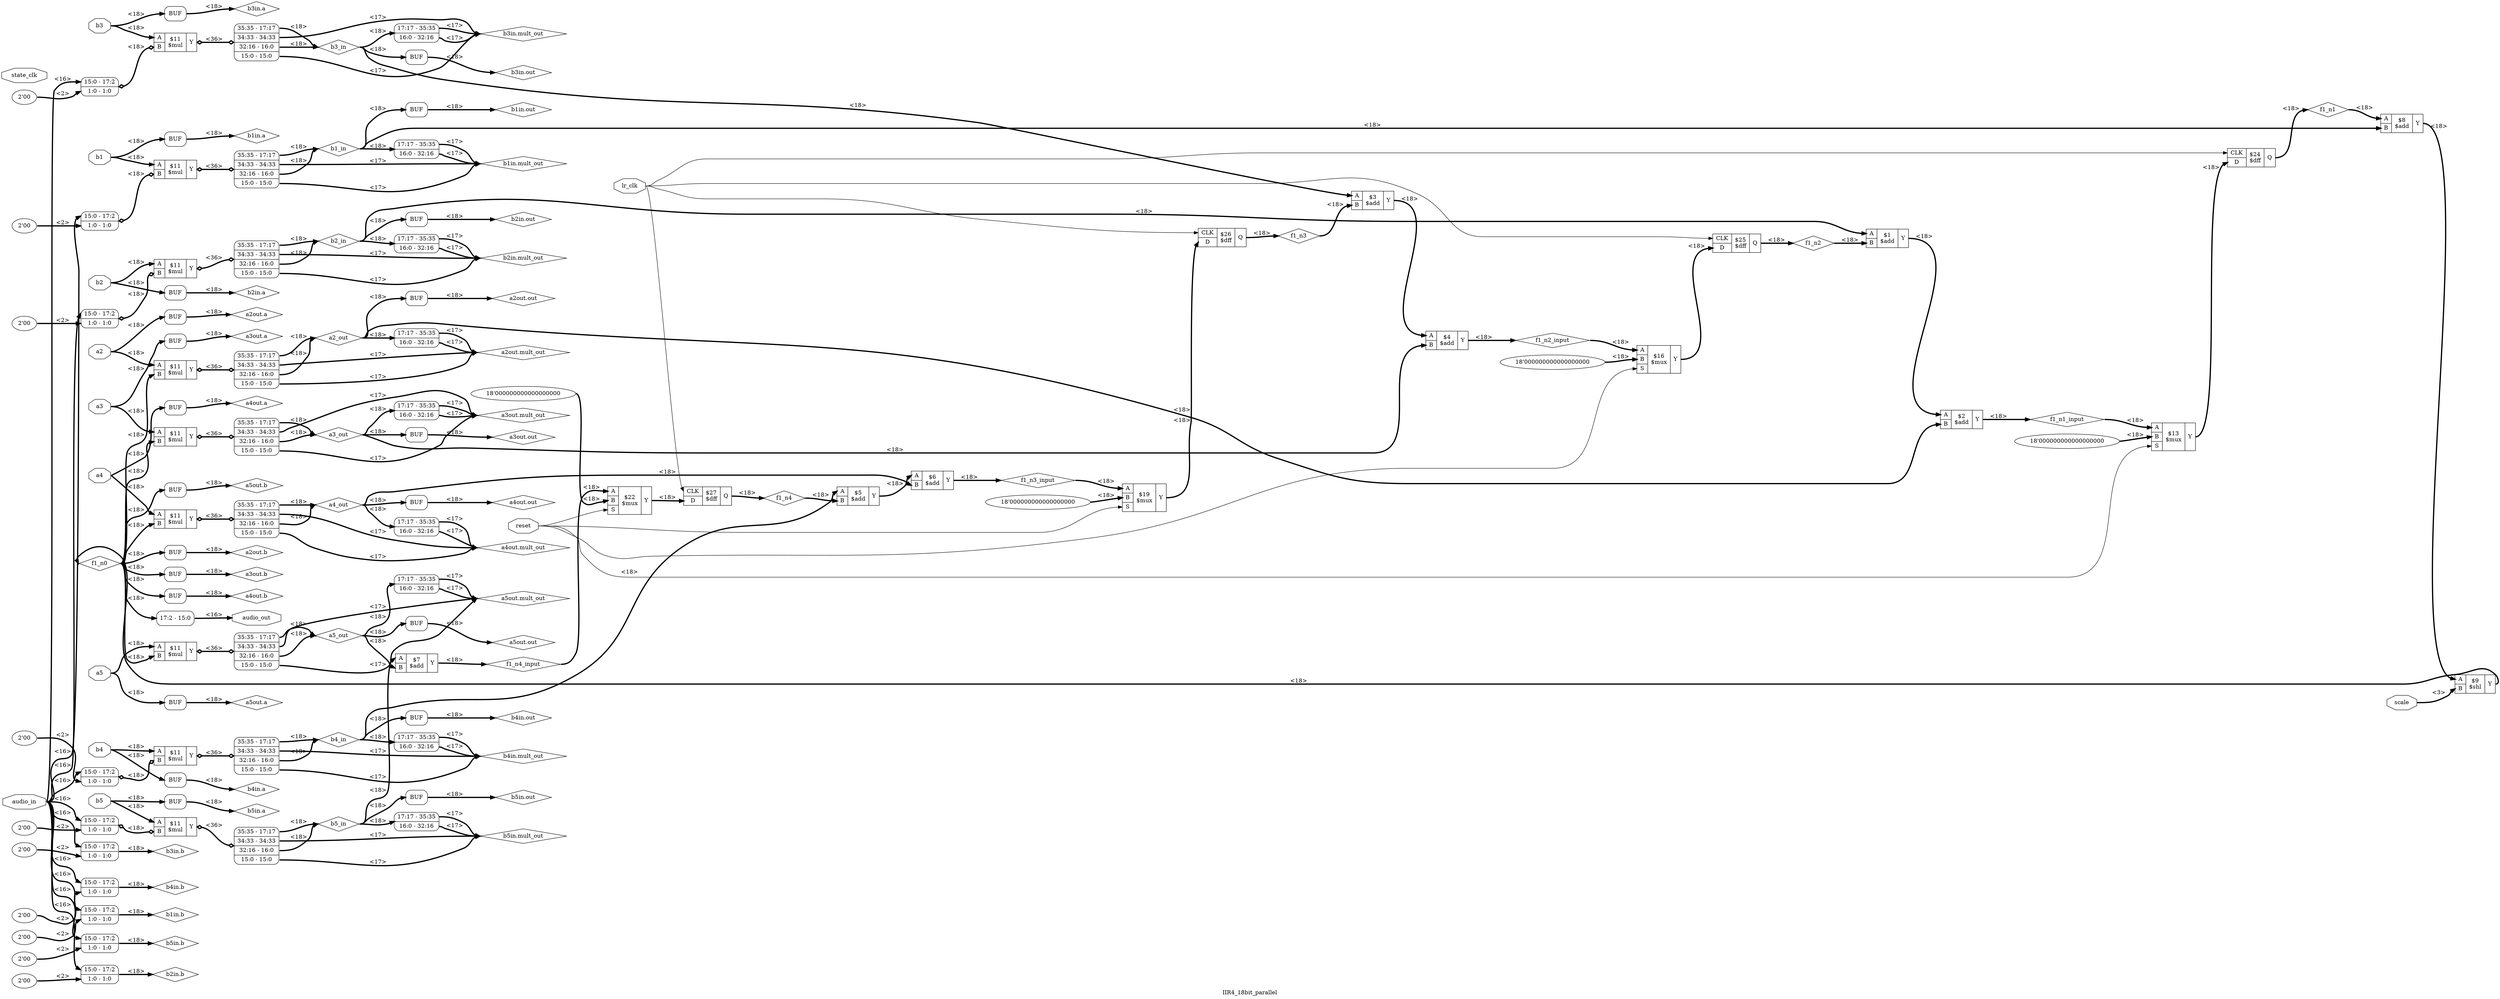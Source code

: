 digraph "IIR4_18bit_parallel" {
label="IIR4_18bit_parallel";
rankdir="LR";
remincross=true;
n2 [ shape=octagon, label="audio_out", color="black", fontcolor="black" ];
n3 [ shape=octagon, label="audio_in", color="black", fontcolor="black" ];
n4 [ shape=octagon, label="scale", color="black", fontcolor="black" ];
n5 [ shape=octagon, label="b1", color="black", fontcolor="black" ];
n6 [ shape=octagon, label="b2", color="black", fontcolor="black" ];
n7 [ shape=octagon, label="b3", color="black", fontcolor="black" ];
n8 [ shape=octagon, label="b4", color="black", fontcolor="black" ];
n9 [ shape=octagon, label="b5", color="black", fontcolor="black" ];
n10 [ shape=octagon, label="a2", color="black", fontcolor="black" ];
n11 [ shape=octagon, label="a3", color="black", fontcolor="black" ];
n12 [ shape=octagon, label="a4", color="black", fontcolor="black" ];
n13 [ shape=octagon, label="a5", color="black", fontcolor="black" ];
n14 [ shape=octagon, label="state_clk", color="black", fontcolor="black" ];
n15 [ shape=octagon, label="lr_clk", color="black", fontcolor="black" ];
n16 [ shape=octagon, label="reset", color="black", fontcolor="black" ];
n17 [ shape=diamond, label="b1_in", color="black", fontcolor="black" ];
n18 [ shape=diamond, label="b2_in", color="black", fontcolor="black" ];
n19 [ shape=diamond, label="b3_in", color="black", fontcolor="black" ];
n20 [ shape=diamond, label="b4_in", color="black", fontcolor="black" ];
n21 [ shape=diamond, label="b5_in", color="black", fontcolor="black" ];
n22 [ shape=diamond, label="a2_out", color="black", fontcolor="black" ];
n23 [ shape=diamond, label="a3_out", color="black", fontcolor="black" ];
n24 [ shape=diamond, label="a4_out", color="black", fontcolor="black" ];
n25 [ shape=diamond, label="a5_out", color="black", fontcolor="black" ];
n26 [ shape=diamond, label="f1_n1", color="black", fontcolor="black" ];
n27 [ shape=diamond, label="f1_n2", color="black", fontcolor="black" ];
n28 [ shape=diamond, label="f1_n3", color="black", fontcolor="black" ];
n29 [ shape=diamond, label="f1_n4", color="black", fontcolor="black" ];
n30 [ shape=diamond, label="f1_n1_input", color="black", fontcolor="black" ];
n31 [ shape=diamond, label="f1_n2_input", color="black", fontcolor="black" ];
n32 [ shape=diamond, label="f1_n3_input", color="black", fontcolor="black" ];
n33 [ shape=diamond, label="f1_n4_input", color="black", fontcolor="black" ];
n34 [ shape=diamond, label="f1_n0", color="black", fontcolor="black" ];
n43 [ shape=diamond, label="b1in.out", color="black", fontcolor="black" ];
n44 [ shape=diamond, label="b2in.out", color="black", fontcolor="black" ];
n45 [ shape=diamond, label="b1in.a", color="black", fontcolor="black" ];
n46 [ shape=diamond, label="b3in.out", color="black", fontcolor="black" ];
n47 [ shape=diamond, label="b1in.b", color="black", fontcolor="black" ];
n48 [ shape=diamond, label="b1in.mult_out", color="black", fontcolor="black" ];
n49 [ shape=diamond, label="b2in.a", color="black", fontcolor="black" ];
n50 [ shape=diamond, label="b4in.out", color="black", fontcolor="black" ];
n51 [ shape=diamond, label="b2in.b", color="black", fontcolor="black" ];
n52 [ shape=diamond, label="b2in.mult_out", color="black", fontcolor="black" ];
n53 [ shape=diamond, label="b3in.a", color="black", fontcolor="black" ];
n54 [ shape=diamond, label="b5in.out", color="black", fontcolor="black" ];
n55 [ shape=diamond, label="b3in.b", color="black", fontcolor="black" ];
n56 [ shape=diamond, label="b3in.mult_out", color="black", fontcolor="black" ];
n57 [ shape=diamond, label="b4in.a", color="black", fontcolor="black" ];
n58 [ shape=diamond, label="a2out.out", color="black", fontcolor="black" ];
n59 [ shape=diamond, label="b4in.b", color="black", fontcolor="black" ];
n60 [ shape=diamond, label="b4in.mult_out", color="black", fontcolor="black" ];
n61 [ shape=diamond, label="b5in.a", color="black", fontcolor="black" ];
n62 [ shape=diamond, label="a3out.out", color="black", fontcolor="black" ];
n63 [ shape=diamond, label="b5in.b", color="black", fontcolor="black" ];
n64 [ shape=diamond, label="b5in.mult_out", color="black", fontcolor="black" ];
n65 [ shape=diamond, label="a2out.a", color="black", fontcolor="black" ];
n66 [ shape=diamond, label="a4out.out", color="black", fontcolor="black" ];
n67 [ shape=diamond, label="a2out.b", color="black", fontcolor="black" ];
n68 [ shape=diamond, label="a2out.mult_out", color="black", fontcolor="black" ];
n69 [ shape=diamond, label="a3out.a", color="black", fontcolor="black" ];
n70 [ shape=diamond, label="a5out.out", color="black", fontcolor="black" ];
n71 [ shape=diamond, label="a3out.b", color="black", fontcolor="black" ];
n72 [ shape=diamond, label="a3out.mult_out", color="black", fontcolor="black" ];
n73 [ shape=diamond, label="a4out.a", color="black", fontcolor="black" ];
n74 [ shape=diamond, label="a4out.b", color="black", fontcolor="black" ];
n75 [ shape=diamond, label="a4out.mult_out", color="black", fontcolor="black" ];
n76 [ shape=diamond, label="a5out.a", color="black", fontcolor="black" ];
n77 [ shape=diamond, label="a5out.b", color="black", fontcolor="black" ];
n78 [ shape=diamond, label="a5out.mult_out", color="black", fontcolor="black" ];
c82 [ shape=record, label="{{<p79> A|<p80> B}|$1\n$add|{<p81> Y}}" ];
c83 [ shape=record, label="{{<p79> A|<p80> B}|$2\n$add|{<p81> Y}}" ];
c84 [ shape=record, label="{{<p79> A|<p80> B}|$3\n$add|{<p81> Y}}" ];
c85 [ shape=record, label="{{<p79> A|<p80> B}|$4\n$add|{<p81> Y}}" ];
c86 [ shape=record, label="{{<p79> A|<p80> B}|$5\n$add|{<p81> Y}}" ];
c87 [ shape=record, label="{{<p79> A|<p80> B}|$6\n$add|{<p81> Y}}" ];
c88 [ shape=record, label="{{<p79> A|<p80> B}|$7\n$add|{<p81> Y}}" ];
c89 [ shape=record, label="{{<p79> A|<p80> B}|$8\n$add|{<p81> Y}}" ];
c90 [ shape=record, label="{{<p79> A|<p80> B}|$9\n$shl|{<p81> Y}}" ];
v0 [ label="18'000000000000000000" ];
c92 [ shape=record, label="{{<p79> A|<p80> B|<p91> S}|$13\n$mux|{<p81> Y}}" ];
v1 [ label="18'000000000000000000" ];
c93 [ shape=record, label="{{<p79> A|<p80> B|<p91> S}|$16\n$mux|{<p81> Y}}" ];
v2 [ label="18'000000000000000000" ];
c94 [ shape=record, label="{{<p79> A|<p80> B|<p91> S}|$19\n$mux|{<p81> Y}}" ];
v3 [ label="18'000000000000000000" ];
c95 [ shape=record, label="{{<p79> A|<p80> B|<p91> S}|$22\n$mux|{<p81> Y}}" ];
c99 [ shape=record, label="{{<p96> CLK|<p97> D}|$24\n$dff|{<p98> Q}}" ];
c100 [ shape=record, label="{{<p96> CLK|<p97> D}|$25\n$dff|{<p98> Q}}" ];
c101 [ shape=record, label="{{<p96> CLK|<p97> D}|$26\n$dff|{<p98> Q}}" ];
c102 [ shape=record, label="{{<p96> CLK|<p97> D}|$27\n$dff|{<p98> Q}}" ];
v5 [ label="2'00" ];
c103 [ shape=record, label="{{<p79> A|<p80> B}|$11\n$mul|{<p81> Y}}" ];
x4 [ shape=record, style=rounded, label="<s1> 15:0 - 17:2 |<s0> 1:0 - 1:0 " ];
x4:e -> c103:p80:w [arrowhead=odiamond, arrowtail=odiamond, dir=both, color="black", style="setlinewidth(3)", label="<18>"];
x6 [ shape=record, style=rounded, label="<s3> 35:35 - 17:17 |<s2> 34:33 - 34:33 |<s1> 32:16 - 16:0 |<s0> 15:0 - 15:0 " ];
c103:p81:e -> x6:w [arrowhead=odiamond, arrowtail=odiamond, dir=both, color="black", style="setlinewidth(3)", label="<36>"];
v8 [ label="2'00" ];
c104 [ shape=record, label="{{<p79> A|<p80> B}|$11\n$mul|{<p81> Y}}" ];
x7 [ shape=record, style=rounded, label="<s1> 15:0 - 17:2 |<s0> 1:0 - 1:0 " ];
x7:e -> c104:p80:w [arrowhead=odiamond, arrowtail=odiamond, dir=both, color="black", style="setlinewidth(3)", label="<18>"];
x9 [ shape=record, style=rounded, label="<s3> 35:35 - 17:17 |<s2> 34:33 - 34:33 |<s1> 32:16 - 16:0 |<s0> 15:0 - 15:0 " ];
c104:p81:e -> x9:w [arrowhead=odiamond, arrowtail=odiamond, dir=both, color="black", style="setlinewidth(3)", label="<36>"];
v11 [ label="2'00" ];
c105 [ shape=record, label="{{<p79> A|<p80> B}|$11\n$mul|{<p81> Y}}" ];
x10 [ shape=record, style=rounded, label="<s1> 15:0 - 17:2 |<s0> 1:0 - 1:0 " ];
x10:e -> c105:p80:w [arrowhead=odiamond, arrowtail=odiamond, dir=both, color="black", style="setlinewidth(3)", label="<18>"];
x12 [ shape=record, style=rounded, label="<s3> 35:35 - 17:17 |<s2> 34:33 - 34:33 |<s1> 32:16 - 16:0 |<s0> 15:0 - 15:0 " ];
c105:p81:e -> x12:w [arrowhead=odiamond, arrowtail=odiamond, dir=both, color="black", style="setlinewidth(3)", label="<36>"];
v14 [ label="2'00" ];
c106 [ shape=record, label="{{<p79> A|<p80> B}|$11\n$mul|{<p81> Y}}" ];
x13 [ shape=record, style=rounded, label="<s1> 15:0 - 17:2 |<s0> 1:0 - 1:0 " ];
x13:e -> c106:p80:w [arrowhead=odiamond, arrowtail=odiamond, dir=both, color="black", style="setlinewidth(3)", label="<18>"];
x15 [ shape=record, style=rounded, label="<s3> 35:35 - 17:17 |<s2> 34:33 - 34:33 |<s1> 32:16 - 16:0 |<s0> 15:0 - 15:0 " ];
c106:p81:e -> x15:w [arrowhead=odiamond, arrowtail=odiamond, dir=both, color="black", style="setlinewidth(3)", label="<36>"];
v17 [ label="2'00" ];
c107 [ shape=record, label="{{<p79> A|<p80> B}|$11\n$mul|{<p81> Y}}" ];
x16 [ shape=record, style=rounded, label="<s1> 15:0 - 17:2 |<s0> 1:0 - 1:0 " ];
x16:e -> c107:p80:w [arrowhead=odiamond, arrowtail=odiamond, dir=both, color="black", style="setlinewidth(3)", label="<18>"];
x18 [ shape=record, style=rounded, label="<s3> 35:35 - 17:17 |<s2> 34:33 - 34:33 |<s1> 32:16 - 16:0 |<s0> 15:0 - 15:0 " ];
c107:p81:e -> x18:w [arrowhead=odiamond, arrowtail=odiamond, dir=both, color="black", style="setlinewidth(3)", label="<36>"];
c108 [ shape=record, label="{{<p79> A|<p80> B}|$11\n$mul|{<p81> Y}}" ];
x19 [ shape=record, style=rounded, label="<s3> 35:35 - 17:17 |<s2> 34:33 - 34:33 |<s1> 32:16 - 16:0 |<s0> 15:0 - 15:0 " ];
c108:p81:e -> x19:w [arrowhead=odiamond, arrowtail=odiamond, dir=both, color="black", style="setlinewidth(3)", label="<36>"];
c109 [ shape=record, label="{{<p79> A|<p80> B}|$11\n$mul|{<p81> Y}}" ];
x20 [ shape=record, style=rounded, label="<s3> 35:35 - 17:17 |<s2> 34:33 - 34:33 |<s1> 32:16 - 16:0 |<s0> 15:0 - 15:0 " ];
c109:p81:e -> x20:w [arrowhead=odiamond, arrowtail=odiamond, dir=both, color="black", style="setlinewidth(3)", label="<36>"];
c110 [ shape=record, label="{{<p79> A|<p80> B}|$11\n$mul|{<p81> Y}}" ];
x21 [ shape=record, style=rounded, label="<s3> 35:35 - 17:17 |<s2> 34:33 - 34:33 |<s1> 32:16 - 16:0 |<s0> 15:0 - 15:0 " ];
c110:p81:e -> x21:w [arrowhead=odiamond, arrowtail=odiamond, dir=both, color="black", style="setlinewidth(3)", label="<36>"];
c111 [ shape=record, label="{{<p79> A|<p80> B}|$11\n$mul|{<p81> Y}}" ];
x22 [ shape=record, style=rounded, label="<s3> 35:35 - 17:17 |<s2> 34:33 - 34:33 |<s1> 32:16 - 16:0 |<s0> 15:0 - 15:0 " ];
c111:p81:e -> x22:w [arrowhead=odiamond, arrowtail=odiamond, dir=both, color="black", style="setlinewidth(3)", label="<36>"];
x23 [ shape=record, style=rounded, label="<s0> 17:2 - 15:0 " ];
x24 [shape=box, style=rounded, label="BUF"];
x25 [shape=box, style=rounded, label="BUF"];
x26 [shape=box, style=rounded, label="BUF"];
x27 [shape=box, style=rounded, label="BUF"];
v29 [ label="2'00" ];
x28 [ shape=record, style=rounded, label="<s1> 15:0 - 17:2 |<s0> 1:0 - 1:0 " ];
x30 [ shape=record, style=rounded, label="<s1> 17:17 - 35:35 |<s0> 16:0 - 32:16 " ];
x31 [shape=box, style=rounded, label="BUF"];
x32 [shape=box, style=rounded, label="BUF"];
v34 [ label="2'00" ];
x33 [ shape=record, style=rounded, label="<s1> 15:0 - 17:2 |<s0> 1:0 - 1:0 " ];
x35 [ shape=record, style=rounded, label="<s1> 17:17 - 35:35 |<s0> 16:0 - 32:16 " ];
x36 [shape=box, style=rounded, label="BUF"];
x37 [shape=box, style=rounded, label="BUF"];
v39 [ label="2'00" ];
x38 [ shape=record, style=rounded, label="<s1> 15:0 - 17:2 |<s0> 1:0 - 1:0 " ];
x40 [ shape=record, style=rounded, label="<s1> 17:17 - 35:35 |<s0> 16:0 - 32:16 " ];
x41 [shape=box, style=rounded, label="BUF"];
x42 [shape=box, style=rounded, label="BUF"];
v44 [ label="2'00" ];
x43 [ shape=record, style=rounded, label="<s1> 15:0 - 17:2 |<s0> 1:0 - 1:0 " ];
x45 [ shape=record, style=rounded, label="<s1> 17:17 - 35:35 |<s0> 16:0 - 32:16 " ];
x46 [shape=box, style=rounded, label="BUF"];
x47 [shape=box, style=rounded, label="BUF"];
v49 [ label="2'00" ];
x48 [ shape=record, style=rounded, label="<s1> 15:0 - 17:2 |<s0> 1:0 - 1:0 " ];
x50 [ shape=record, style=rounded, label="<s1> 17:17 - 35:35 |<s0> 16:0 - 32:16 " ];
x51 [shape=box, style=rounded, label="BUF"];
x52 [shape=box, style=rounded, label="BUF"];
x53 [shape=box, style=rounded, label="BUF"];
x54 [ shape=record, style=rounded, label="<s1> 17:17 - 35:35 |<s0> 16:0 - 32:16 " ];
x55 [shape=box, style=rounded, label="BUF"];
x56 [shape=box, style=rounded, label="BUF"];
x57 [shape=box, style=rounded, label="BUF"];
x58 [ shape=record, style=rounded, label="<s1> 17:17 - 35:35 |<s0> 16:0 - 32:16 " ];
x59 [shape=box, style=rounded, label="BUF"];
x60 [shape=box, style=rounded, label="BUF"];
x61 [ shape=record, style=rounded, label="<s1> 17:17 - 35:35 |<s0> 16:0 - 32:16 " ];
x62 [shape=box, style=rounded, label="BUF"];
x63 [shape=box, style=rounded, label="BUF"];
x64 [ shape=record, style=rounded, label="<s1> 17:17 - 35:35 |<s0> 16:0 - 32:16 " ];
n10:e -> c108:p79:w [color="black", style="setlinewidth(3)", label="<18>"];
n10:e -> x51:w:w [color="black", style="setlinewidth(3)", label="<18>"];
n11:e -> c109:p79:w [color="black", style="setlinewidth(3)", label="<18>"];
n11:e -> x55:w:w [color="black", style="setlinewidth(3)", label="<18>"];
n12:e -> c110:p79:w [color="black", style="setlinewidth(3)", label="<18>"];
n12:e -> x59:w:w [color="black", style="setlinewidth(3)", label="<18>"];
n13:e -> c111:p79:w [color="black", style="setlinewidth(3)", label="<18>"];
n13:e -> x62:w:w [color="black", style="setlinewidth(3)", label="<18>"];
n15:e -> c100:p96:w [color="black", label=""];
n15:e -> c101:p96:w [color="black", label=""];
n15:e -> c102:p96:w [color="black", label=""];
n15:e -> c99:p96:w [color="black", label=""];
n16:e -> c92:p91:w [color="black", label=""];
n16:e -> c93:p91:w [color="black", label=""];
n16:e -> c94:p91:w [color="black", label=""];
n16:e -> c95:p91:w [color="black", label=""];
x6:s1:e -> n17:w [color="black", style="setlinewidth(3)", label="<18>"];
x6:s3:e -> n17:w [color="black", style="setlinewidth(3)", label="<18>"];
n17:e -> c89:p80:w [color="black", style="setlinewidth(3)", label="<18>"];
n17:e -> x24:w:w [color="black", style="setlinewidth(3)", label="<18>"];
n17:e -> x30:w [color="black", style="setlinewidth(3)", label="<18>"];
x9:s1:e -> n18:w [color="black", style="setlinewidth(3)", label="<18>"];
x9:s3:e -> n18:w [color="black", style="setlinewidth(3)", label="<18>"];
n18:e -> c82:p79:w [color="black", style="setlinewidth(3)", label="<18>"];
n18:e -> x25:w:w [color="black", style="setlinewidth(3)", label="<18>"];
n18:e -> x35:w [color="black", style="setlinewidth(3)", label="<18>"];
x12:s1:e -> n19:w [color="black", style="setlinewidth(3)", label="<18>"];
x12:s3:e -> n19:w [color="black", style="setlinewidth(3)", label="<18>"];
n19:e -> c84:p79:w [color="black", style="setlinewidth(3)", label="<18>"];
n19:e -> x27:w:w [color="black", style="setlinewidth(3)", label="<18>"];
n19:e -> x40:w [color="black", style="setlinewidth(3)", label="<18>"];
x23:e -> n2:w [color="black", style="setlinewidth(3)", label="<16>"];
x15:s1:e -> n20:w [color="black", style="setlinewidth(3)", label="<18>"];
x15:s3:e -> n20:w [color="black", style="setlinewidth(3)", label="<18>"];
n20:e -> c86:p79:w [color="black", style="setlinewidth(3)", label="<18>"];
n20:e -> x32:w:w [color="black", style="setlinewidth(3)", label="<18>"];
n20:e -> x45:w [color="black", style="setlinewidth(3)", label="<18>"];
x18:s1:e -> n21:w [color="black", style="setlinewidth(3)", label="<18>"];
x18:s3:e -> n21:w [color="black", style="setlinewidth(3)", label="<18>"];
n21:e -> c88:p79:w [color="black", style="setlinewidth(3)", label="<18>"];
n21:e -> x37:w:w [color="black", style="setlinewidth(3)", label="<18>"];
n21:e -> x50:w [color="black", style="setlinewidth(3)", label="<18>"];
x19:s1:e -> n22:w [color="black", style="setlinewidth(3)", label="<18>"];
x19:s3:e -> n22:w [color="black", style="setlinewidth(3)", label="<18>"];
n22:e -> c83:p80:w [color="black", style="setlinewidth(3)", label="<18>"];
n22:e -> x42:w:w [color="black", style="setlinewidth(3)", label="<18>"];
n22:e -> x54:w [color="black", style="setlinewidth(3)", label="<18>"];
x20:s1:e -> n23:w [color="black", style="setlinewidth(3)", label="<18>"];
x20:s3:e -> n23:w [color="black", style="setlinewidth(3)", label="<18>"];
n23:e -> c85:p80:w [color="black", style="setlinewidth(3)", label="<18>"];
n23:e -> x47:w:w [color="black", style="setlinewidth(3)", label="<18>"];
n23:e -> x58:w [color="black", style="setlinewidth(3)", label="<18>"];
x21:s1:e -> n24:w [color="black", style="setlinewidth(3)", label="<18>"];
x21:s3:e -> n24:w [color="black", style="setlinewidth(3)", label="<18>"];
n24:e -> c87:p80:w [color="black", style="setlinewidth(3)", label="<18>"];
n24:e -> x52:w:w [color="black", style="setlinewidth(3)", label="<18>"];
n24:e -> x61:w [color="black", style="setlinewidth(3)", label="<18>"];
x22:s1:e -> n25:w [color="black", style="setlinewidth(3)", label="<18>"];
x22:s3:e -> n25:w [color="black", style="setlinewidth(3)", label="<18>"];
n25:e -> c88:p80:w [color="black", style="setlinewidth(3)", label="<18>"];
n25:e -> x56:w:w [color="black", style="setlinewidth(3)", label="<18>"];
n25:e -> x64:w [color="black", style="setlinewidth(3)", label="<18>"];
c99:p98:e -> n26:w [color="black", style="setlinewidth(3)", label="<18>"];
n26:e -> c89:p79:w [color="black", style="setlinewidth(3)", label="<18>"];
c100:p98:e -> n27:w [color="black", style="setlinewidth(3)", label="<18>"];
n27:e -> c82:p80:w [color="black", style="setlinewidth(3)", label="<18>"];
c101:p98:e -> n28:w [color="black", style="setlinewidth(3)", label="<18>"];
n28:e -> c84:p80:w [color="black", style="setlinewidth(3)", label="<18>"];
c102:p98:e -> n29:w [color="black", style="setlinewidth(3)", label="<18>"];
n29:e -> c86:p80:w [color="black", style="setlinewidth(3)", label="<18>"];
n3:e -> x10:s1:w [color="black", style="setlinewidth(3)", label="<16>"];
n3:e -> x13:s1:w [color="black", style="setlinewidth(3)", label="<16>"];
n3:e -> x16:s1:w [color="black", style="setlinewidth(3)", label="<16>"];
n3:e -> x28:s1:w [color="black", style="setlinewidth(3)", label="<16>"];
n3:e -> x33:s1:w [color="black", style="setlinewidth(3)", label="<16>"];
n3:e -> x38:s1:w [color="black", style="setlinewidth(3)", label="<16>"];
n3:e -> x43:s1:w [color="black", style="setlinewidth(3)", label="<16>"];
n3:e -> x48:s1:w [color="black", style="setlinewidth(3)", label="<16>"];
n3:e -> x4:s1:w [color="black", style="setlinewidth(3)", label="<16>"];
n3:e -> x7:s1:w [color="black", style="setlinewidth(3)", label="<16>"];
c83:p81:e -> n30:w [color="black", style="setlinewidth(3)", label="<18>"];
n30:e -> c92:p79:w [color="black", style="setlinewidth(3)", label="<18>"];
c85:p81:e -> n31:w [color="black", style="setlinewidth(3)", label="<18>"];
n31:e -> c93:p79:w [color="black", style="setlinewidth(3)", label="<18>"];
c87:p81:e -> n32:w [color="black", style="setlinewidth(3)", label="<18>"];
n32:e -> c94:p79:w [color="black", style="setlinewidth(3)", label="<18>"];
c88:p81:e -> n33:w [color="black", style="setlinewidth(3)", label="<18>"];
n33:e -> c95:p79:w [color="black", style="setlinewidth(3)", label="<18>"];
c90:p81:e -> n34:w [color="black", style="setlinewidth(3)", label="<18>"];
n34:e -> c108:p80:w [color="black", style="setlinewidth(3)", label="<18>"];
n34:e -> c109:p80:w [color="black", style="setlinewidth(3)", label="<18>"];
n34:e -> c110:p80:w [color="black", style="setlinewidth(3)", label="<18>"];
n34:e -> c111:p80:w [color="black", style="setlinewidth(3)", label="<18>"];
n34:e -> x23:s0:w [color="black", style="setlinewidth(3)", label="<18>"];
n34:e -> x53:w:w [color="black", style="setlinewidth(3)", label="<18>"];
n34:e -> x57:w:w [color="black", style="setlinewidth(3)", label="<18>"];
n34:e -> x60:w:w [color="black", style="setlinewidth(3)", label="<18>"];
n34:e -> x63:w:w [color="black", style="setlinewidth(3)", label="<18>"];
c92:p81:e -> c99:p97:w [color="black", style="setlinewidth(3)", label="<18>"];
c82:p81:e -> c83:p79:w [color="black", style="setlinewidth(3)", label="<18>"];
c84:p81:e -> c85:p79:w [color="black", style="setlinewidth(3)", label="<18>"];
c86:p81:e -> c87:p79:w [color="black", style="setlinewidth(3)", label="<18>"];
c89:p81:e -> c90:p79:w [color="black", style="setlinewidth(3)", label="<18>"];
n4:e -> c90:p80:w [color="black", style="setlinewidth(3)", label="<3>"];
c93:p81:e -> c100:p97:w [color="black", style="setlinewidth(3)", label="<18>"];
c94:p81:e -> c101:p97:w [color="black", style="setlinewidth(3)", label="<18>"];
c95:p81:e -> c102:p97:w [color="black", style="setlinewidth(3)", label="<18>"];
x24:e:e -> n43:w [color="black", style="setlinewidth(3)", label="<18>"];
x25:e:e -> n44:w [color="black", style="setlinewidth(3)", label="<18>"];
x26:e:e -> n45:w [color="black", style="setlinewidth(3)", label="<18>"];
x27:e:e -> n46:w [color="black", style="setlinewidth(3)", label="<18>"];
x28:e -> n47:w [color="black", style="setlinewidth(3)", label="<18>"];
x30:s0:e -> n48:w [color="black", style="setlinewidth(3)", label="<17>"];
x30:s1:e -> n48:w [color="black", style="setlinewidth(3)", label="<17>"];
x6:s0:e -> n48:w [color="black", style="setlinewidth(3)", label="<17>"];
x6:s2:e -> n48:w [color="black", style="setlinewidth(3)", label="<17>"];
x31:e:e -> n49:w [color="black", style="setlinewidth(3)", label="<18>"];
n5:e -> c103:p79:w [color="black", style="setlinewidth(3)", label="<18>"];
n5:e -> x26:w:w [color="black", style="setlinewidth(3)", label="<18>"];
x32:e:e -> n50:w [color="black", style="setlinewidth(3)", label="<18>"];
x33:e -> n51:w [color="black", style="setlinewidth(3)", label="<18>"];
x35:s0:e -> n52:w [color="black", style="setlinewidth(3)", label="<17>"];
x35:s1:e -> n52:w [color="black", style="setlinewidth(3)", label="<17>"];
x9:s0:e -> n52:w [color="black", style="setlinewidth(3)", label="<17>"];
x9:s2:e -> n52:w [color="black", style="setlinewidth(3)", label="<17>"];
x36:e:e -> n53:w [color="black", style="setlinewidth(3)", label="<18>"];
x37:e:e -> n54:w [color="black", style="setlinewidth(3)", label="<18>"];
x38:e -> n55:w [color="black", style="setlinewidth(3)", label="<18>"];
x12:s0:e -> n56:w [color="black", style="setlinewidth(3)", label="<17>"];
x12:s2:e -> n56:w [color="black", style="setlinewidth(3)", label="<17>"];
x40:s0:e -> n56:w [color="black", style="setlinewidth(3)", label="<17>"];
x40:s1:e -> n56:w [color="black", style="setlinewidth(3)", label="<17>"];
x41:e:e -> n57:w [color="black", style="setlinewidth(3)", label="<18>"];
x42:e:e -> n58:w [color="black", style="setlinewidth(3)", label="<18>"];
x43:e -> n59:w [color="black", style="setlinewidth(3)", label="<18>"];
n6:e -> c104:p79:w [color="black", style="setlinewidth(3)", label="<18>"];
n6:e -> x31:w:w [color="black", style="setlinewidth(3)", label="<18>"];
x15:s0:e -> n60:w [color="black", style="setlinewidth(3)", label="<17>"];
x15:s2:e -> n60:w [color="black", style="setlinewidth(3)", label="<17>"];
x45:s0:e -> n60:w [color="black", style="setlinewidth(3)", label="<17>"];
x45:s1:e -> n60:w [color="black", style="setlinewidth(3)", label="<17>"];
x46:e:e -> n61:w [color="black", style="setlinewidth(3)", label="<18>"];
x47:e:e -> n62:w [color="black", style="setlinewidth(3)", label="<18>"];
x48:e -> n63:w [color="black", style="setlinewidth(3)", label="<18>"];
x18:s0:e -> n64:w [color="black", style="setlinewidth(3)", label="<17>"];
x18:s2:e -> n64:w [color="black", style="setlinewidth(3)", label="<17>"];
x50:s0:e -> n64:w [color="black", style="setlinewidth(3)", label="<17>"];
x50:s1:e -> n64:w [color="black", style="setlinewidth(3)", label="<17>"];
x51:e:e -> n65:w [color="black", style="setlinewidth(3)", label="<18>"];
x52:e:e -> n66:w [color="black", style="setlinewidth(3)", label="<18>"];
x53:e:e -> n67:w [color="black", style="setlinewidth(3)", label="<18>"];
x19:s0:e -> n68:w [color="black", style="setlinewidth(3)", label="<17>"];
x19:s2:e -> n68:w [color="black", style="setlinewidth(3)", label="<17>"];
x54:s0:e -> n68:w [color="black", style="setlinewidth(3)", label="<17>"];
x54:s1:e -> n68:w [color="black", style="setlinewidth(3)", label="<17>"];
x55:e:e -> n69:w [color="black", style="setlinewidth(3)", label="<18>"];
n7:e -> c105:p79:w [color="black", style="setlinewidth(3)", label="<18>"];
n7:e -> x36:w:w [color="black", style="setlinewidth(3)", label="<18>"];
x56:e:e -> n70:w [color="black", style="setlinewidth(3)", label="<18>"];
x57:e:e -> n71:w [color="black", style="setlinewidth(3)", label="<18>"];
x20:s0:e -> n72:w [color="black", style="setlinewidth(3)", label="<17>"];
x20:s2:e -> n72:w [color="black", style="setlinewidth(3)", label="<17>"];
x58:s0:e -> n72:w [color="black", style="setlinewidth(3)", label="<17>"];
x58:s1:e -> n72:w [color="black", style="setlinewidth(3)", label="<17>"];
x59:e:e -> n73:w [color="black", style="setlinewidth(3)", label="<18>"];
x60:e:e -> n74:w [color="black", style="setlinewidth(3)", label="<18>"];
x21:s0:e -> n75:w [color="black", style="setlinewidth(3)", label="<17>"];
x21:s2:e -> n75:w [color="black", style="setlinewidth(3)", label="<17>"];
x61:s0:e -> n75:w [color="black", style="setlinewidth(3)", label="<17>"];
x61:s1:e -> n75:w [color="black", style="setlinewidth(3)", label="<17>"];
x62:e:e -> n76:w [color="black", style="setlinewidth(3)", label="<18>"];
x63:e:e -> n77:w [color="black", style="setlinewidth(3)", label="<18>"];
x22:s0:e -> n78:w [color="black", style="setlinewidth(3)", label="<17>"];
x22:s2:e -> n78:w [color="black", style="setlinewidth(3)", label="<17>"];
x64:s0:e -> n78:w [color="black", style="setlinewidth(3)", label="<17>"];
x64:s1:e -> n78:w [color="black", style="setlinewidth(3)", label="<17>"];
n8:e -> c106:p79:w [color="black", style="setlinewidth(3)", label="<18>"];
n8:e -> x41:w:w [color="black", style="setlinewidth(3)", label="<18>"];
n9:e -> c107:p79:w [color="black", style="setlinewidth(3)", label="<18>"];
n9:e -> x46:w:w [color="black", style="setlinewidth(3)", label="<18>"];
v0:e -> c92:p80:w [color="black", style="setlinewidth(3)", label="<18>"];
v1:e -> c93:p80:w [color="black", style="setlinewidth(3)", label="<18>"];
v11:e -> x10:s0:w [color="black", style="setlinewidth(3)", label="<2>"];
v14:e -> x13:s0:w [color="black", style="setlinewidth(3)", label="<2>"];
v17:e -> x16:s0:w [color="black", style="setlinewidth(3)", label="<2>"];
v2:e -> c94:p80:w [color="black", style="setlinewidth(3)", label="<18>"];
v29:e -> x28:s0:w [color="black", style="setlinewidth(3)", label="<2>"];
v3:e -> c95:p80:w [color="black", style="setlinewidth(3)", label="<18>"];
v34:e -> x33:s0:w [color="black", style="setlinewidth(3)", label="<2>"];
v39:e -> x38:s0:w [color="black", style="setlinewidth(3)", label="<2>"];
v44:e -> x43:s0:w [color="black", style="setlinewidth(3)", label="<2>"];
v49:e -> x48:s0:w [color="black", style="setlinewidth(3)", label="<2>"];
v5:e -> x4:s0:w [color="black", style="setlinewidth(3)", label="<2>"];
v8:e -> x7:s0:w [color="black", style="setlinewidth(3)", label="<2>"];
}
